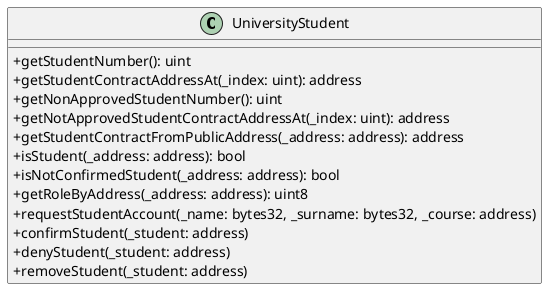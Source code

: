 @startuml
skinparam classAttributeIconSize 0
class UniversityStudent {
+ getStudentNumber(): uint
+ getStudentContractAddressAt(_index: uint): address
+ getNonApprovedStudentNumber(): uint
+ getNotApprovedStudentContractAddressAt(_index: uint): address
+ getStudentContractFromPublicAddress(_address: address): address
+ isStudent(_address: address): bool
+ isNotConfirmedStudent(_address: address): bool
+ getRoleByAddress(_address: address): uint8
+ requestStudentAccount(_name: bytes32, _surname: bytes32, _course: address)
+ confirmStudent(_student: address)
+ denyStudent(_student: address)
+ removeStudent(_student: address)
}
@enduml
